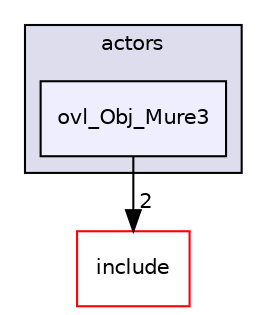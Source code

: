 digraph "src/overlays/actors/ovl_Obj_Mure3" {
  compound=true
  node [ fontsize="10", fontname="Helvetica"];
  edge [ labelfontsize="10", labelfontname="Helvetica"];
  subgraph clusterdir_e93473484be31ce7bcb356bd643a22f8 {
    graph [ bgcolor="#ddddee", pencolor="black", label="actors" fontname="Helvetica", fontsize="10", URL="dir_e93473484be31ce7bcb356bd643a22f8.html"]
  dir_d047b787ed8ff1eca3542f2d4fd7f7e6 [shape=box, label="ovl_Obj_Mure3", style="filled", fillcolor="#eeeeff", pencolor="black", URL="dir_d047b787ed8ff1eca3542f2d4fd7f7e6.html"];
  }
  dir_d44c64559bbebec7f509842c48db8b23 [shape=box label="include" fillcolor="white" style="filled" color="red" URL="dir_d44c64559bbebec7f509842c48db8b23.html"];
  dir_d047b787ed8ff1eca3542f2d4fd7f7e6->dir_d44c64559bbebec7f509842c48db8b23 [headlabel="2", labeldistance=1.5 headhref="dir_000423_000000.html"];
}
